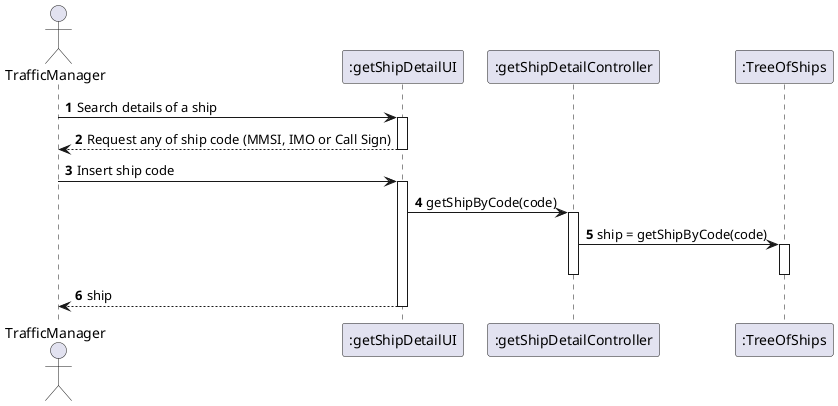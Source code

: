 @startuml

autonumber

actor       TrafficManager             as TM
participant    ":getShipDetailUI"         as UI
participant    ":getShipDetailController" as CTRL
participant    ":TreeOfShips"              as tOS

TM -> UI : Search details of a ship
activate UI
UI --> TM: Request any of ship code (MMSI, IMO or Call Sign)
deactivate UI

TM -> UI : Insert ship code
activate UI

    UI -> CTRL : getShipByCode(code)
    activate CTRL
    CTRL -> tOS : ship = getShipByCode(code)
    activate tOS

    deactivate tOS

    deactivate CTRL

UI --> TM : ship
deactivate UI

@enduml
